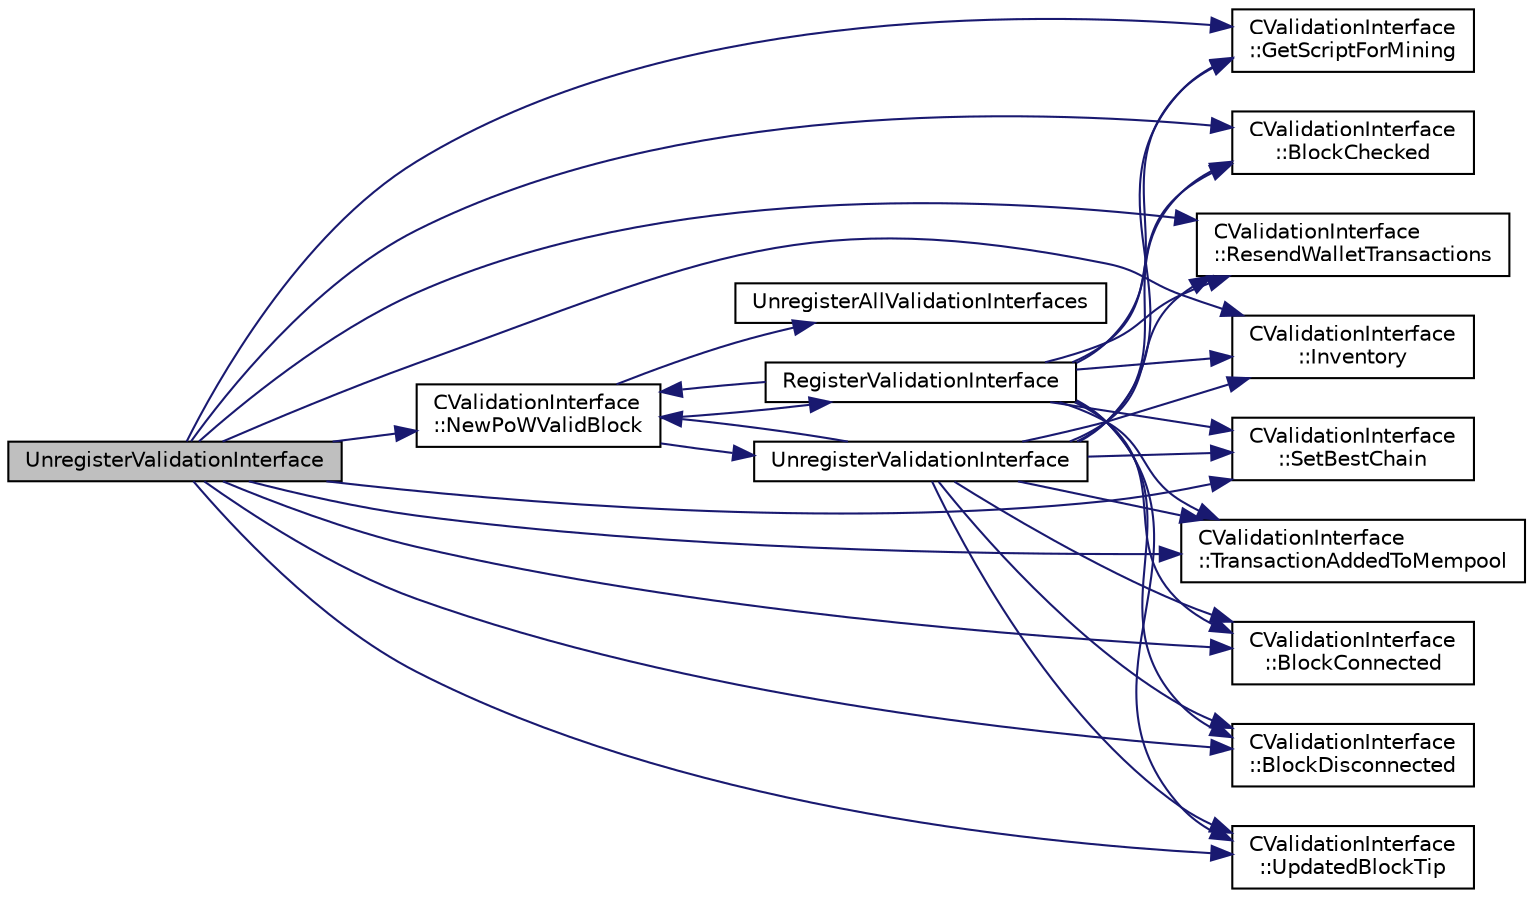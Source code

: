 digraph "UnregisterValidationInterface"
{
  edge [fontname="Helvetica",fontsize="10",labelfontname="Helvetica",labelfontsize="10"];
  node [fontname="Helvetica",fontsize="10",shape=record];
  rankdir="LR";
  Node65 [label="UnregisterValidationInterface",height=0.2,width=0.4,color="black", fillcolor="grey75", style="filled", fontcolor="black"];
  Node65 -> Node66 [color="midnightblue",fontsize="10",style="solid",fontname="Helvetica"];
  Node66 [label="CValidationInterface\l::GetScriptForMining",height=0.2,width=0.4,color="black", fillcolor="white", style="filled",URL="$d6/dbb/class_c_validation_interface.html#afda9f9ea984b0b818a1f9485947bc2f3"];
  Node65 -> Node67 [color="midnightblue",fontsize="10",style="solid",fontname="Helvetica"];
  Node67 [label="CValidationInterface\l::BlockChecked",height=0.2,width=0.4,color="black", fillcolor="white", style="filled",URL="$d6/dbb/class_c_validation_interface.html#aeb34ef6814685cabc29062ed7be25441"];
  Node65 -> Node68 [color="midnightblue",fontsize="10",style="solid",fontname="Helvetica"];
  Node68 [label="CValidationInterface\l::ResendWalletTransactions",height=0.2,width=0.4,color="black", fillcolor="white", style="filled",URL="$d6/dbb/class_c_validation_interface.html#a3473492a52200fb5678c0db596a5093a"];
  Node65 -> Node69 [color="midnightblue",fontsize="10",style="solid",fontname="Helvetica"];
  Node69 [label="CValidationInterface\l::Inventory",height=0.2,width=0.4,color="black", fillcolor="white", style="filled",URL="$d6/dbb/class_c_validation_interface.html#a981f5160a2370db0cd616c00d8bd5270"];
  Node65 -> Node70 [color="midnightblue",fontsize="10",style="solid",fontname="Helvetica"];
  Node70 [label="CValidationInterface\l::SetBestChain",height=0.2,width=0.4,color="black", fillcolor="white", style="filled",URL="$d6/dbb/class_c_validation_interface.html#a8684492d9878120ce8c6c760a790f9ea"];
  Node65 -> Node71 [color="midnightblue",fontsize="10",style="solid",fontname="Helvetica"];
  Node71 [label="CValidationInterface\l::TransactionAddedToMempool",height=0.2,width=0.4,color="black", fillcolor="white", style="filled",URL="$d6/dbb/class_c_validation_interface.html#a686fb053045c28ffe2d69a2ee85eea29"];
  Node65 -> Node72 [color="midnightblue",fontsize="10",style="solid",fontname="Helvetica"];
  Node72 [label="CValidationInterface\l::BlockConnected",height=0.2,width=0.4,color="black", fillcolor="white", style="filled",URL="$d6/dbb/class_c_validation_interface.html#a5c8ac00b2b08a57c28e8bbc991f34ed4"];
  Node65 -> Node73 [color="midnightblue",fontsize="10",style="solid",fontname="Helvetica"];
  Node73 [label="CValidationInterface\l::BlockDisconnected",height=0.2,width=0.4,color="black", fillcolor="white", style="filled",URL="$d6/dbb/class_c_validation_interface.html#a914de3420613e1a2281180f856dca88e"];
  Node65 -> Node74 [color="midnightblue",fontsize="10",style="solid",fontname="Helvetica"];
  Node74 [label="CValidationInterface\l::UpdatedBlockTip",height=0.2,width=0.4,color="black", fillcolor="white", style="filled",URL="$d6/dbb/class_c_validation_interface.html#a794911828f9350d82bc1941ba82e7463"];
  Node65 -> Node75 [color="midnightblue",fontsize="10",style="solid",fontname="Helvetica"];
  Node75 [label="CValidationInterface\l::NewPoWValidBlock",height=0.2,width=0.4,color="black", fillcolor="white", style="filled",URL="$d6/dbb/class_c_validation_interface.html#a07bcbde7de90f5cfbc76f185465d4281"];
  Node75 -> Node76 [color="midnightblue",fontsize="10",style="solid",fontname="Helvetica"];
  Node76 [label="RegisterValidationInterface",height=0.2,width=0.4,color="black", fillcolor="white", style="filled",URL="$de/d35/validationinterface_8h.html#ade8ef59282b5f7521ecfd870a8e3b137",tooltip="Register a wallet to receive updates from core. "];
  Node76 -> Node74 [color="midnightblue",fontsize="10",style="solid",fontname="Helvetica"];
  Node76 -> Node71 [color="midnightblue",fontsize="10",style="solid",fontname="Helvetica"];
  Node76 -> Node72 [color="midnightblue",fontsize="10",style="solid",fontname="Helvetica"];
  Node76 -> Node73 [color="midnightblue",fontsize="10",style="solid",fontname="Helvetica"];
  Node76 -> Node70 [color="midnightblue",fontsize="10",style="solid",fontname="Helvetica"];
  Node76 -> Node69 [color="midnightblue",fontsize="10",style="solid",fontname="Helvetica"];
  Node76 -> Node68 [color="midnightblue",fontsize="10",style="solid",fontname="Helvetica"];
  Node76 -> Node67 [color="midnightblue",fontsize="10",style="solid",fontname="Helvetica"];
  Node76 -> Node66 [color="midnightblue",fontsize="10",style="solid",fontname="Helvetica"];
  Node76 -> Node75 [color="midnightblue",fontsize="10",style="solid",fontname="Helvetica"];
  Node75 -> Node77 [color="midnightblue",fontsize="10",style="solid",fontname="Helvetica"];
  Node77 [label="UnregisterValidationInterface",height=0.2,width=0.4,color="black", fillcolor="white", style="filled",URL="$de/d35/validationinterface_8h.html#a5e1776de1f87b4d045e9e2a198236b63",tooltip="Unregister a wallet from core. "];
  Node77 -> Node66 [color="midnightblue",fontsize="10",style="solid",fontname="Helvetica"];
  Node77 -> Node67 [color="midnightblue",fontsize="10",style="solid",fontname="Helvetica"];
  Node77 -> Node68 [color="midnightblue",fontsize="10",style="solid",fontname="Helvetica"];
  Node77 -> Node69 [color="midnightblue",fontsize="10",style="solid",fontname="Helvetica"];
  Node77 -> Node70 [color="midnightblue",fontsize="10",style="solid",fontname="Helvetica"];
  Node77 -> Node71 [color="midnightblue",fontsize="10",style="solid",fontname="Helvetica"];
  Node77 -> Node72 [color="midnightblue",fontsize="10",style="solid",fontname="Helvetica"];
  Node77 -> Node73 [color="midnightblue",fontsize="10",style="solid",fontname="Helvetica"];
  Node77 -> Node74 [color="midnightblue",fontsize="10",style="solid",fontname="Helvetica"];
  Node77 -> Node75 [color="midnightblue",fontsize="10",style="solid",fontname="Helvetica"];
  Node75 -> Node78 [color="midnightblue",fontsize="10",style="solid",fontname="Helvetica"];
  Node78 [label="UnregisterAllValidationInterfaces",height=0.2,width=0.4,color="black", fillcolor="white", style="filled",URL="$de/d35/validationinterface_8h.html#a8fe3fbf8c47cc0419fd7b9a14e8b140d",tooltip="Unregister all wallets from core. "];
}
